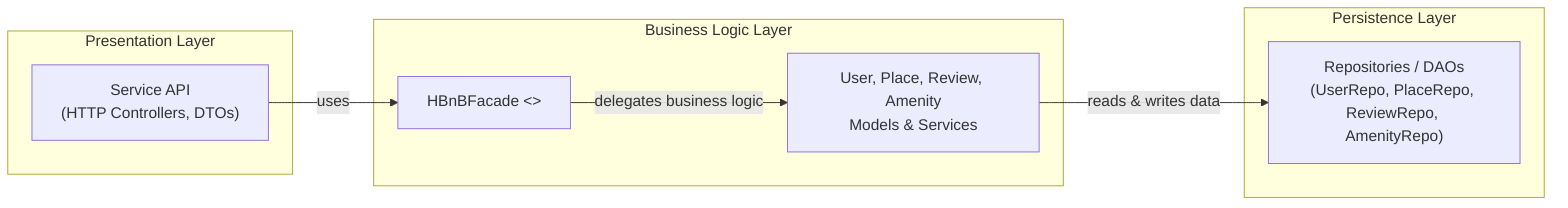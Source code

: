graph LR
  subgraph Presentation Layer
    PL["Service API<br/>(HTTP Controllers, DTOs)"]
  end
  subgraph Business Logic Layer
    BLF["HBnBFacade <<interface>>"]
    UM["User, Place, Review, Amenity<br/>Models & Services"]
  end
  subgraph Persistence Layer
    PR["Repositories / DAOs<br/>(UserRepo, PlaceRepo, ReviewRepo, AmenityRepo)"]
  end

  PL -->|uses| BLF
  BLF -->|delegates business logic| UM
  UM -->|reads & writes data| PR